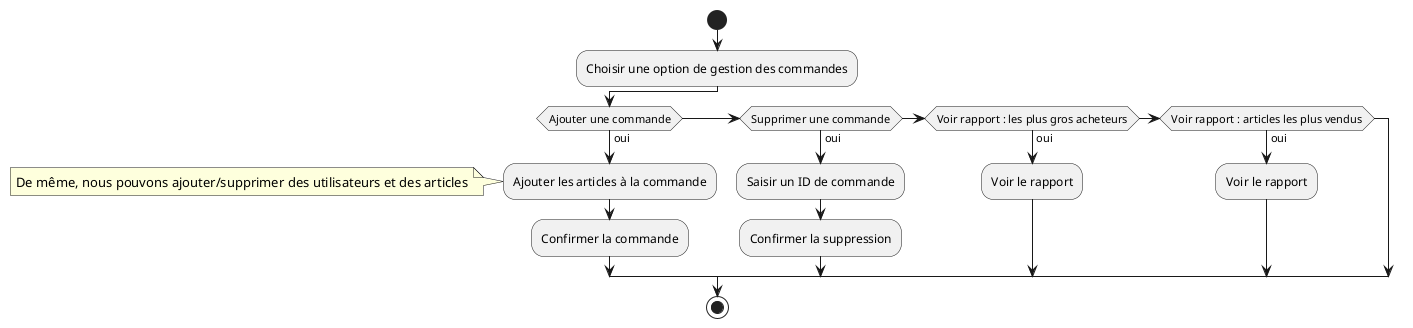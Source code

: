 @startuml
    start
        :Choisir une option de gestion des commandes;
        if (Ajouter une commande) then (oui)
            :Ajouter les articles à la commande;
            note left : De même, nous pouvons ajouter/supprimer des utilisateurs et des articles
            :Confirmer la commande;
        elseif (Supprimer une commande) then (oui) 
            :Saisir un ID de commande;
            :Confirmer la suppression;
        elseif (Voir rapport : les plus gros acheteurs) then (oui)
            :Voir le rapport;
        elseif (Voir rapport : articles les plus vendus) then (oui) 
            :Voir le rapport;
        endif
    stop
@enduml
